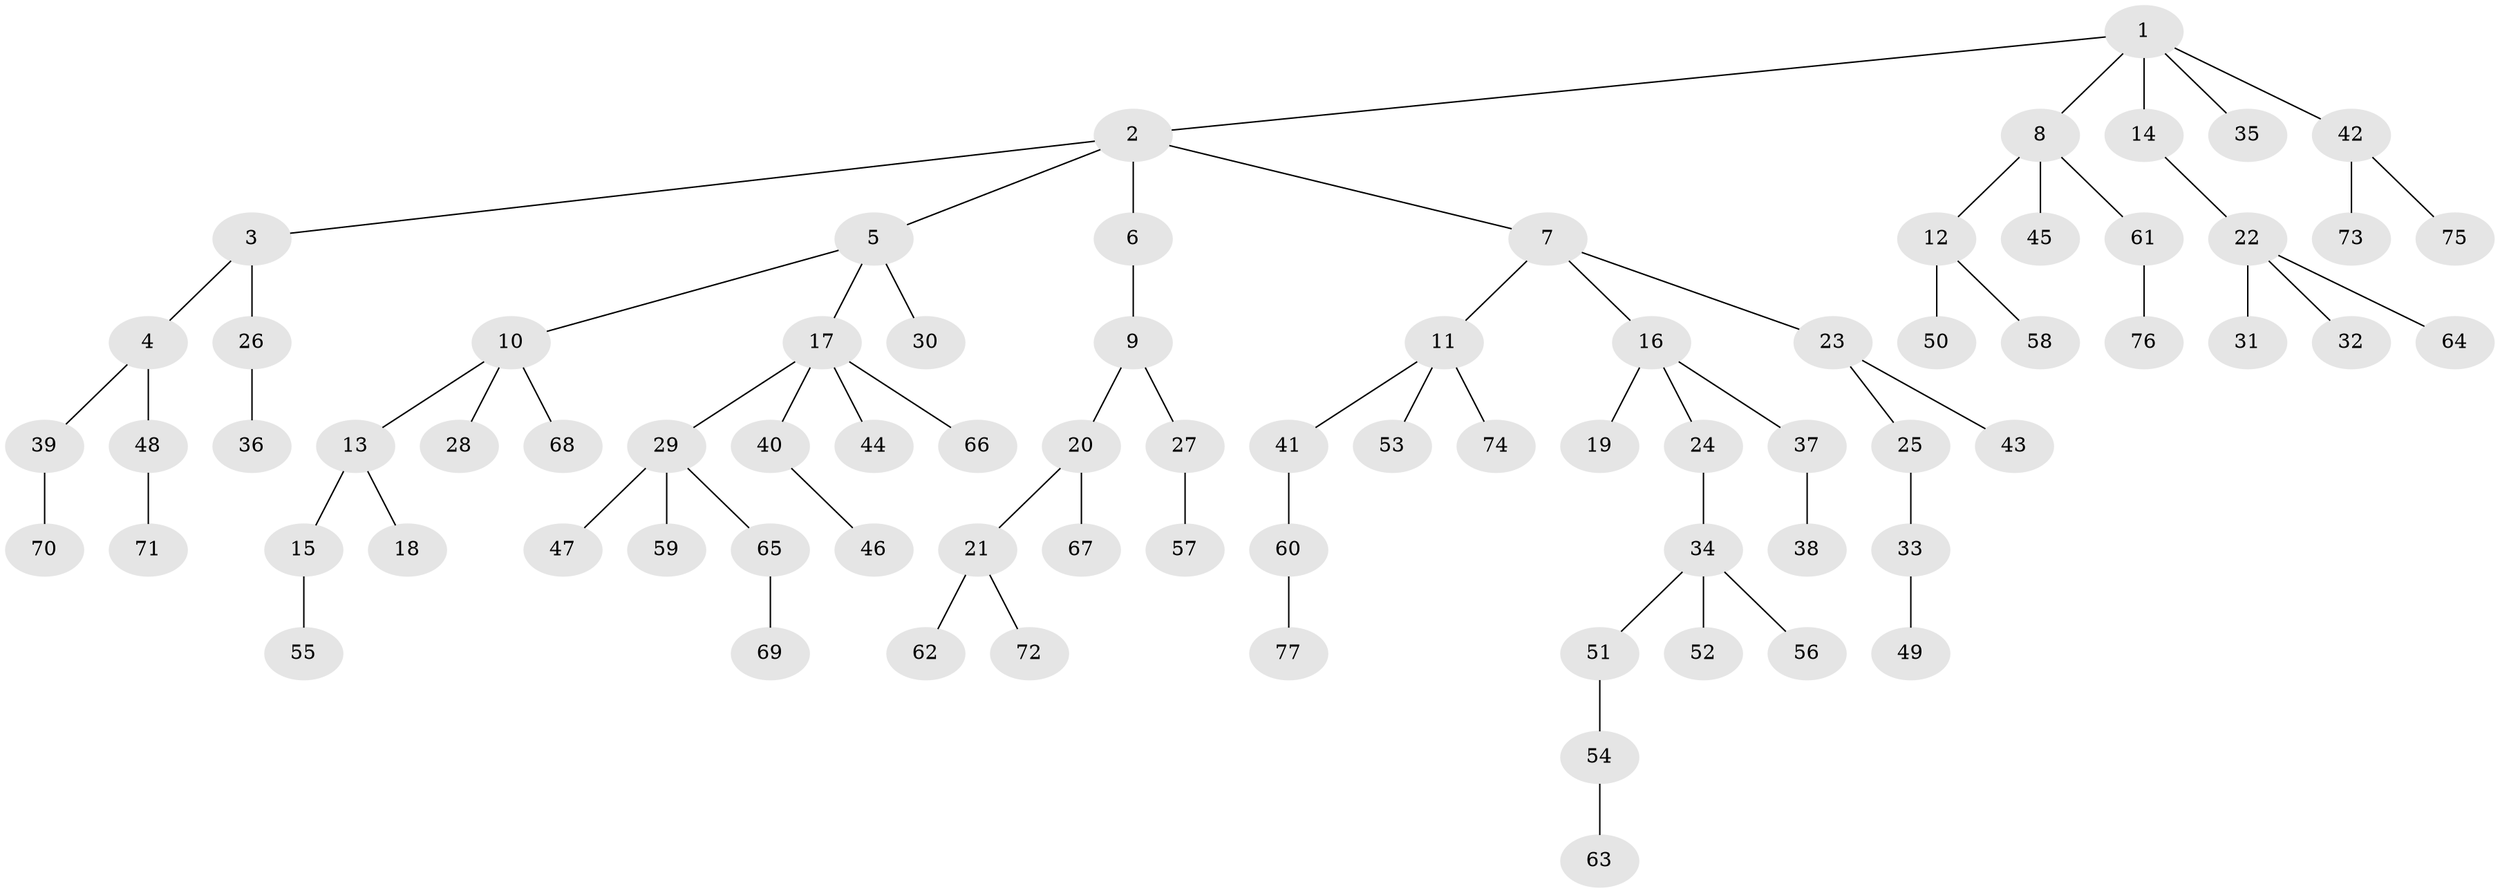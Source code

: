 // coarse degree distribution, {3: 0.125, 5: 0.041666666666666664, 2: 0.375, 4: 0.041666666666666664, 1: 0.4166666666666667}
// Generated by graph-tools (version 1.1) at 2025/51/03/04/25 22:51:27]
// undirected, 77 vertices, 76 edges
graph export_dot {
  node [color=gray90,style=filled];
  1;
  2;
  3;
  4;
  5;
  6;
  7;
  8;
  9;
  10;
  11;
  12;
  13;
  14;
  15;
  16;
  17;
  18;
  19;
  20;
  21;
  22;
  23;
  24;
  25;
  26;
  27;
  28;
  29;
  30;
  31;
  32;
  33;
  34;
  35;
  36;
  37;
  38;
  39;
  40;
  41;
  42;
  43;
  44;
  45;
  46;
  47;
  48;
  49;
  50;
  51;
  52;
  53;
  54;
  55;
  56;
  57;
  58;
  59;
  60;
  61;
  62;
  63;
  64;
  65;
  66;
  67;
  68;
  69;
  70;
  71;
  72;
  73;
  74;
  75;
  76;
  77;
  1 -- 2;
  1 -- 8;
  1 -- 14;
  1 -- 35;
  1 -- 42;
  2 -- 3;
  2 -- 5;
  2 -- 6;
  2 -- 7;
  3 -- 4;
  3 -- 26;
  4 -- 39;
  4 -- 48;
  5 -- 10;
  5 -- 17;
  5 -- 30;
  6 -- 9;
  7 -- 11;
  7 -- 16;
  7 -- 23;
  8 -- 12;
  8 -- 45;
  8 -- 61;
  9 -- 20;
  9 -- 27;
  10 -- 13;
  10 -- 28;
  10 -- 68;
  11 -- 41;
  11 -- 53;
  11 -- 74;
  12 -- 50;
  12 -- 58;
  13 -- 15;
  13 -- 18;
  14 -- 22;
  15 -- 55;
  16 -- 19;
  16 -- 24;
  16 -- 37;
  17 -- 29;
  17 -- 40;
  17 -- 44;
  17 -- 66;
  20 -- 21;
  20 -- 67;
  21 -- 62;
  21 -- 72;
  22 -- 31;
  22 -- 32;
  22 -- 64;
  23 -- 25;
  23 -- 43;
  24 -- 34;
  25 -- 33;
  26 -- 36;
  27 -- 57;
  29 -- 47;
  29 -- 59;
  29 -- 65;
  33 -- 49;
  34 -- 51;
  34 -- 52;
  34 -- 56;
  37 -- 38;
  39 -- 70;
  40 -- 46;
  41 -- 60;
  42 -- 73;
  42 -- 75;
  48 -- 71;
  51 -- 54;
  54 -- 63;
  60 -- 77;
  61 -- 76;
  65 -- 69;
}
